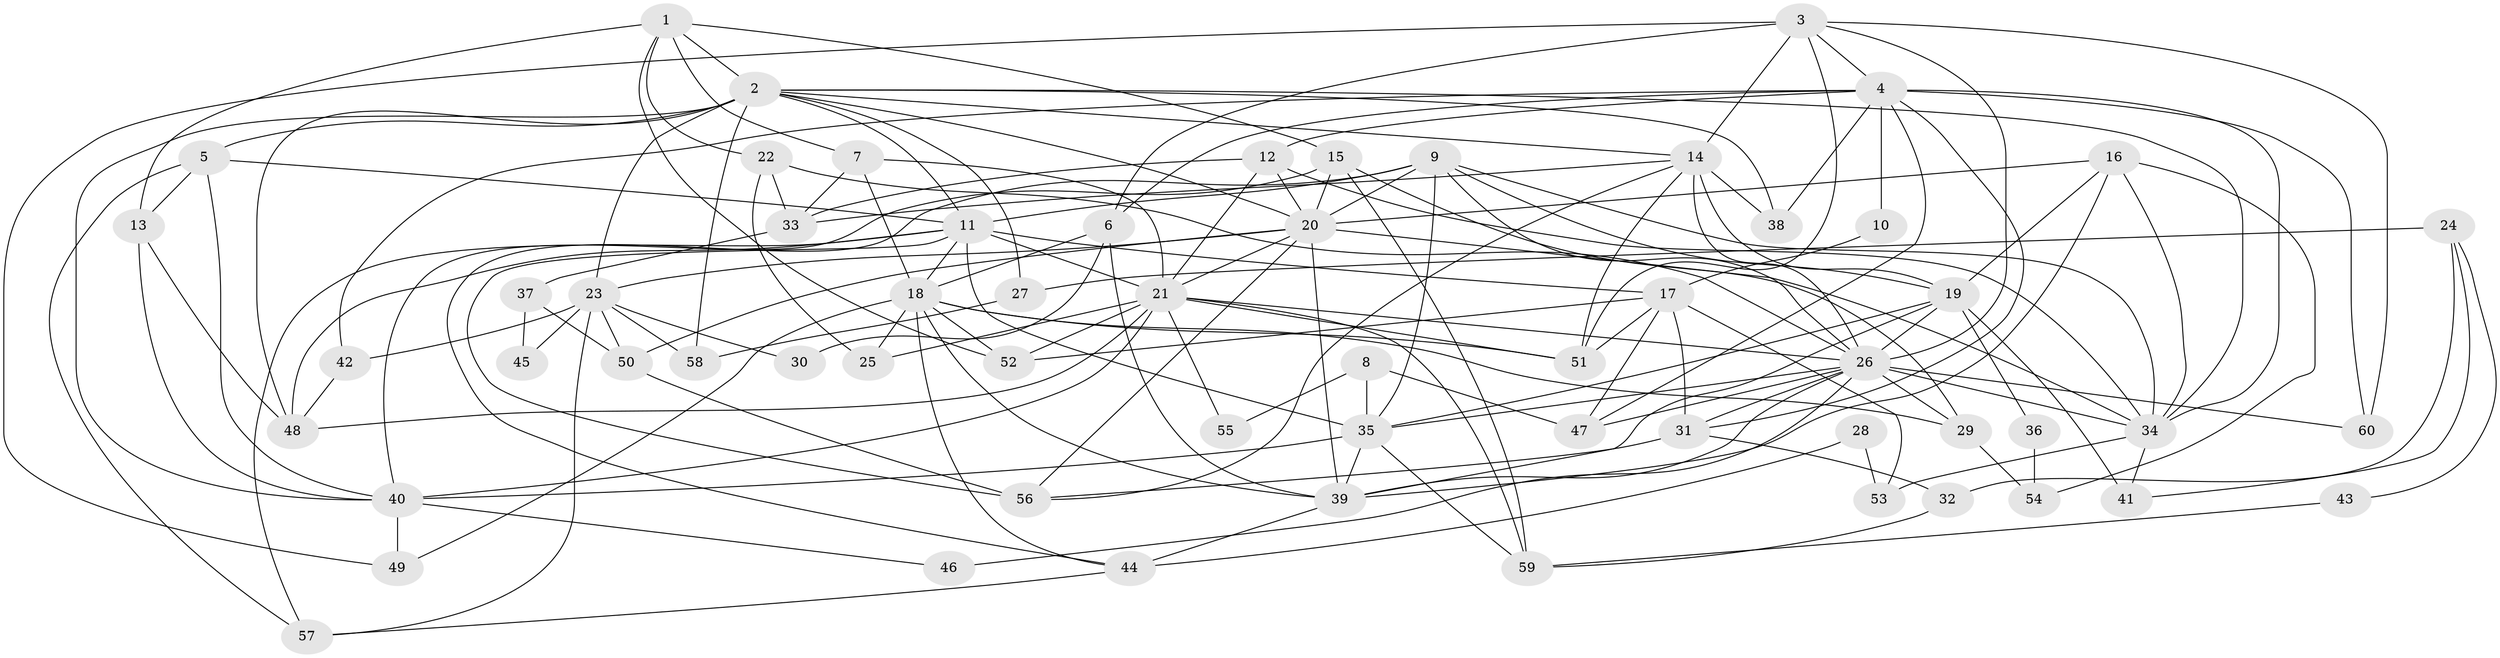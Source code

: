 // original degree distribution, {2: 0.15126050420168066, 4: 0.2184873949579832, 7: 0.04201680672268908, 5: 0.15126050420168066, 3: 0.31092436974789917, 8: 0.01680672268907563, 6: 0.09243697478991597, 9: 0.01680672268907563}
// Generated by graph-tools (version 1.1) at 2025/36/03/09/25 02:36:01]
// undirected, 60 vertices, 157 edges
graph export_dot {
graph [start="1"]
  node [color=gray90,style=filled];
  1;
  2;
  3;
  4;
  5;
  6;
  7;
  8;
  9;
  10;
  11;
  12;
  13;
  14;
  15;
  16;
  17;
  18;
  19;
  20;
  21;
  22;
  23;
  24;
  25;
  26;
  27;
  28;
  29;
  30;
  31;
  32;
  33;
  34;
  35;
  36;
  37;
  38;
  39;
  40;
  41;
  42;
  43;
  44;
  45;
  46;
  47;
  48;
  49;
  50;
  51;
  52;
  53;
  54;
  55;
  56;
  57;
  58;
  59;
  60;
  1 -- 2 [weight=2.0];
  1 -- 7 [weight=1.0];
  1 -- 13 [weight=1.0];
  1 -- 15 [weight=1.0];
  1 -- 22 [weight=1.0];
  1 -- 52 [weight=1.0];
  2 -- 5 [weight=1.0];
  2 -- 11 [weight=2.0];
  2 -- 14 [weight=1.0];
  2 -- 20 [weight=1.0];
  2 -- 23 [weight=1.0];
  2 -- 27 [weight=1.0];
  2 -- 34 [weight=1.0];
  2 -- 38 [weight=1.0];
  2 -- 40 [weight=2.0];
  2 -- 48 [weight=1.0];
  2 -- 58 [weight=1.0];
  3 -- 4 [weight=1.0];
  3 -- 6 [weight=1.0];
  3 -- 14 [weight=2.0];
  3 -- 26 [weight=1.0];
  3 -- 49 [weight=1.0];
  3 -- 51 [weight=1.0];
  3 -- 60 [weight=1.0];
  4 -- 6 [weight=1.0];
  4 -- 10 [weight=1.0];
  4 -- 12 [weight=1.0];
  4 -- 31 [weight=1.0];
  4 -- 34 [weight=1.0];
  4 -- 38 [weight=1.0];
  4 -- 42 [weight=1.0];
  4 -- 47 [weight=1.0];
  4 -- 60 [weight=1.0];
  5 -- 11 [weight=2.0];
  5 -- 13 [weight=1.0];
  5 -- 40 [weight=1.0];
  5 -- 57 [weight=1.0];
  6 -- 18 [weight=1.0];
  6 -- 30 [weight=1.0];
  6 -- 39 [weight=1.0];
  7 -- 18 [weight=1.0];
  7 -- 21 [weight=1.0];
  7 -- 33 [weight=1.0];
  8 -- 35 [weight=1.0];
  8 -- 47 [weight=1.0];
  8 -- 55 [weight=1.0];
  9 -- 11 [weight=1.0];
  9 -- 19 [weight=1.0];
  9 -- 20 [weight=1.0];
  9 -- 26 [weight=1.0];
  9 -- 34 [weight=1.0];
  9 -- 35 [weight=1.0];
  9 -- 44 [weight=1.0];
  10 -- 17 [weight=1.0];
  11 -- 17 [weight=1.0];
  11 -- 18 [weight=2.0];
  11 -- 21 [weight=1.0];
  11 -- 35 [weight=1.0];
  11 -- 48 [weight=2.0];
  11 -- 56 [weight=1.0];
  11 -- 57 [weight=1.0];
  12 -- 20 [weight=1.0];
  12 -- 21 [weight=1.0];
  12 -- 33 [weight=1.0];
  12 -- 34 [weight=1.0];
  13 -- 40 [weight=1.0];
  13 -- 48 [weight=1.0];
  14 -- 19 [weight=1.0];
  14 -- 26 [weight=1.0];
  14 -- 33 [weight=1.0];
  14 -- 38 [weight=2.0];
  14 -- 51 [weight=1.0];
  14 -- 56 [weight=1.0];
  15 -- 20 [weight=1.0];
  15 -- 29 [weight=1.0];
  15 -- 40 [weight=1.0];
  15 -- 59 [weight=1.0];
  16 -- 19 [weight=1.0];
  16 -- 20 [weight=1.0];
  16 -- 34 [weight=1.0];
  16 -- 39 [weight=1.0];
  16 -- 54 [weight=1.0];
  17 -- 31 [weight=1.0];
  17 -- 47 [weight=1.0];
  17 -- 51 [weight=1.0];
  17 -- 52 [weight=1.0];
  17 -- 53 [weight=1.0];
  18 -- 25 [weight=2.0];
  18 -- 29 [weight=1.0];
  18 -- 39 [weight=1.0];
  18 -- 44 [weight=1.0];
  18 -- 49 [weight=1.0];
  18 -- 51 [weight=1.0];
  18 -- 52 [weight=1.0];
  19 -- 26 [weight=1.0];
  19 -- 35 [weight=1.0];
  19 -- 36 [weight=1.0];
  19 -- 39 [weight=1.0];
  19 -- 41 [weight=2.0];
  20 -- 21 [weight=1.0];
  20 -- 23 [weight=1.0];
  20 -- 34 [weight=1.0];
  20 -- 39 [weight=1.0];
  20 -- 50 [weight=1.0];
  20 -- 56 [weight=1.0];
  21 -- 25 [weight=1.0];
  21 -- 26 [weight=1.0];
  21 -- 40 [weight=1.0];
  21 -- 48 [weight=1.0];
  21 -- 51 [weight=1.0];
  21 -- 52 [weight=1.0];
  21 -- 55 [weight=1.0];
  21 -- 59 [weight=1.0];
  22 -- 25 [weight=1.0];
  22 -- 26 [weight=1.0];
  22 -- 33 [weight=1.0];
  23 -- 30 [weight=1.0];
  23 -- 42 [weight=1.0];
  23 -- 45 [weight=1.0];
  23 -- 50 [weight=1.0];
  23 -- 57 [weight=1.0];
  23 -- 58 [weight=1.0];
  24 -- 27 [weight=1.0];
  24 -- 32 [weight=1.0];
  24 -- 41 [weight=1.0];
  24 -- 43 [weight=1.0];
  26 -- 29 [weight=2.0];
  26 -- 31 [weight=1.0];
  26 -- 34 [weight=1.0];
  26 -- 35 [weight=1.0];
  26 -- 39 [weight=2.0];
  26 -- 46 [weight=1.0];
  26 -- 47 [weight=1.0];
  26 -- 60 [weight=1.0];
  27 -- 58 [weight=1.0];
  28 -- 44 [weight=1.0];
  28 -- 53 [weight=1.0];
  29 -- 54 [weight=1.0];
  31 -- 32 [weight=1.0];
  31 -- 56 [weight=1.0];
  32 -- 59 [weight=1.0];
  33 -- 37 [weight=1.0];
  34 -- 41 [weight=1.0];
  34 -- 53 [weight=1.0];
  35 -- 39 [weight=1.0];
  35 -- 40 [weight=2.0];
  35 -- 59 [weight=1.0];
  36 -- 54 [weight=1.0];
  37 -- 45 [weight=1.0];
  37 -- 50 [weight=1.0];
  39 -- 44 [weight=2.0];
  40 -- 46 [weight=1.0];
  40 -- 49 [weight=1.0];
  42 -- 48 [weight=1.0];
  43 -- 59 [weight=1.0];
  44 -- 57 [weight=1.0];
  50 -- 56 [weight=1.0];
}
